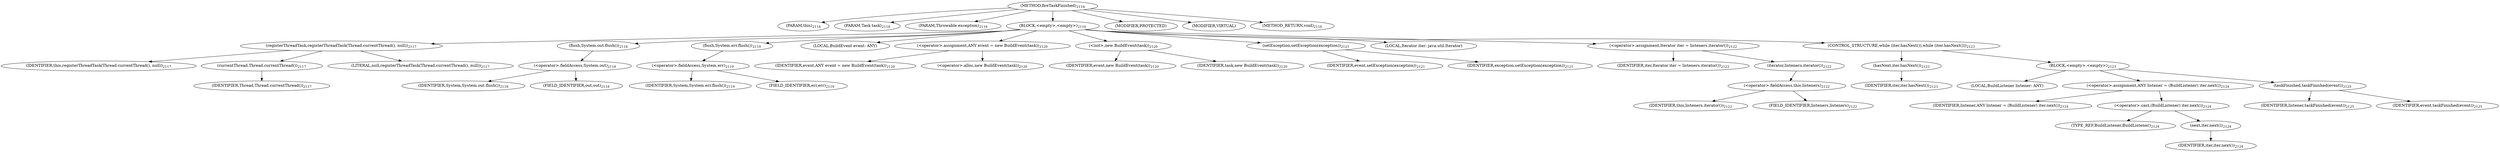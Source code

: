 digraph "fireTaskFinished" {  
"3517" [label = <(METHOD,fireTaskFinished)<SUB>2116</SUB>> ]
"229" [label = <(PARAM,this)<SUB>2116</SUB>> ]
"3518" [label = <(PARAM,Task task)<SUB>2116</SUB>> ]
"3519" [label = <(PARAM,Throwable exception)<SUB>2116</SUB>> ]
"3520" [label = <(BLOCK,&lt;empty&gt;,&lt;empty&gt;)<SUB>2116</SUB>> ]
"3521" [label = <(registerThreadTask,registerThreadTask(Thread.currentThread(), null))<SUB>2117</SUB>> ]
"228" [label = <(IDENTIFIER,this,registerThreadTask(Thread.currentThread(), null))<SUB>2117</SUB>> ]
"3522" [label = <(currentThread,Thread.currentThread())<SUB>2117</SUB>> ]
"3523" [label = <(IDENTIFIER,Thread,Thread.currentThread())<SUB>2117</SUB>> ]
"3524" [label = <(LITERAL,null,registerThreadTask(Thread.currentThread(), null))<SUB>2117</SUB>> ]
"3525" [label = <(flush,System.out.flush())<SUB>2118</SUB>> ]
"3526" [label = <(&lt;operator&gt;.fieldAccess,System.out)<SUB>2118</SUB>> ]
"3527" [label = <(IDENTIFIER,System,System.out.flush())<SUB>2118</SUB>> ]
"3528" [label = <(FIELD_IDENTIFIER,out,out)<SUB>2118</SUB>> ]
"3529" [label = <(flush,System.err.flush())<SUB>2119</SUB>> ]
"3530" [label = <(&lt;operator&gt;.fieldAccess,System.err)<SUB>2119</SUB>> ]
"3531" [label = <(IDENTIFIER,System,System.err.flush())<SUB>2119</SUB>> ]
"3532" [label = <(FIELD_IDENTIFIER,err,err)<SUB>2119</SUB>> ]
"231" [label = <(LOCAL,BuildEvent event: ANY)> ]
"3533" [label = <(&lt;operator&gt;.assignment,ANY event = new BuildEvent(task))<SUB>2120</SUB>> ]
"3534" [label = <(IDENTIFIER,event,ANY event = new BuildEvent(task))<SUB>2120</SUB>> ]
"3535" [label = <(&lt;operator&gt;.alloc,new BuildEvent(task))<SUB>2120</SUB>> ]
"3536" [label = <(&lt;init&gt;,new BuildEvent(task))<SUB>2120</SUB>> ]
"230" [label = <(IDENTIFIER,event,new BuildEvent(task))<SUB>2120</SUB>> ]
"3537" [label = <(IDENTIFIER,task,new BuildEvent(task))<SUB>2120</SUB>> ]
"3538" [label = <(setException,setException(exception))<SUB>2121</SUB>> ]
"3539" [label = <(IDENTIFIER,event,setException(exception))<SUB>2121</SUB>> ]
"3540" [label = <(IDENTIFIER,exception,setException(exception))<SUB>2121</SUB>> ]
"3541" [label = <(LOCAL,Iterator iter: java.util.Iterator)> ]
"3542" [label = <(&lt;operator&gt;.assignment,Iterator iter = listeners.iterator())<SUB>2122</SUB>> ]
"3543" [label = <(IDENTIFIER,iter,Iterator iter = listeners.iterator())<SUB>2122</SUB>> ]
"3544" [label = <(iterator,listeners.iterator())<SUB>2122</SUB>> ]
"3545" [label = <(&lt;operator&gt;.fieldAccess,this.listeners)<SUB>2122</SUB>> ]
"3546" [label = <(IDENTIFIER,this,listeners.iterator())<SUB>2122</SUB>> ]
"3547" [label = <(FIELD_IDENTIFIER,listeners,listeners)<SUB>2122</SUB>> ]
"3548" [label = <(CONTROL_STRUCTURE,while (iter.hasNext()),while (iter.hasNext()))<SUB>2123</SUB>> ]
"3549" [label = <(hasNext,iter.hasNext())<SUB>2123</SUB>> ]
"3550" [label = <(IDENTIFIER,iter,iter.hasNext())<SUB>2123</SUB>> ]
"3551" [label = <(BLOCK,&lt;empty&gt;,&lt;empty&gt;)<SUB>2123</SUB>> ]
"3552" [label = <(LOCAL,BuildListener listener: ANY)> ]
"3553" [label = <(&lt;operator&gt;.assignment,ANY listener = (BuildListener) iter.next())<SUB>2124</SUB>> ]
"3554" [label = <(IDENTIFIER,listener,ANY listener = (BuildListener) iter.next())<SUB>2124</SUB>> ]
"3555" [label = <(&lt;operator&gt;.cast,(BuildListener) iter.next())<SUB>2124</SUB>> ]
"3556" [label = <(TYPE_REF,BuildListener,BuildListener)<SUB>2124</SUB>> ]
"3557" [label = <(next,iter.next())<SUB>2124</SUB>> ]
"3558" [label = <(IDENTIFIER,iter,iter.next())<SUB>2124</SUB>> ]
"3559" [label = <(taskFinished,taskFinished(event))<SUB>2125</SUB>> ]
"3560" [label = <(IDENTIFIER,listener,taskFinished(event))<SUB>2125</SUB>> ]
"3561" [label = <(IDENTIFIER,event,taskFinished(event))<SUB>2125</SUB>> ]
"3562" [label = <(MODIFIER,PROTECTED)> ]
"3563" [label = <(MODIFIER,VIRTUAL)> ]
"3564" [label = <(METHOD_RETURN,void)<SUB>2116</SUB>> ]
  "3517" -> "229" 
  "3517" -> "3518" 
  "3517" -> "3519" 
  "3517" -> "3520" 
  "3517" -> "3562" 
  "3517" -> "3563" 
  "3517" -> "3564" 
  "3520" -> "3521" 
  "3520" -> "3525" 
  "3520" -> "3529" 
  "3520" -> "231" 
  "3520" -> "3533" 
  "3520" -> "3536" 
  "3520" -> "3538" 
  "3520" -> "3541" 
  "3520" -> "3542" 
  "3520" -> "3548" 
  "3521" -> "228" 
  "3521" -> "3522" 
  "3521" -> "3524" 
  "3522" -> "3523" 
  "3525" -> "3526" 
  "3526" -> "3527" 
  "3526" -> "3528" 
  "3529" -> "3530" 
  "3530" -> "3531" 
  "3530" -> "3532" 
  "3533" -> "3534" 
  "3533" -> "3535" 
  "3536" -> "230" 
  "3536" -> "3537" 
  "3538" -> "3539" 
  "3538" -> "3540" 
  "3542" -> "3543" 
  "3542" -> "3544" 
  "3544" -> "3545" 
  "3545" -> "3546" 
  "3545" -> "3547" 
  "3548" -> "3549" 
  "3548" -> "3551" 
  "3549" -> "3550" 
  "3551" -> "3552" 
  "3551" -> "3553" 
  "3551" -> "3559" 
  "3553" -> "3554" 
  "3553" -> "3555" 
  "3555" -> "3556" 
  "3555" -> "3557" 
  "3557" -> "3558" 
  "3559" -> "3560" 
  "3559" -> "3561" 
}
